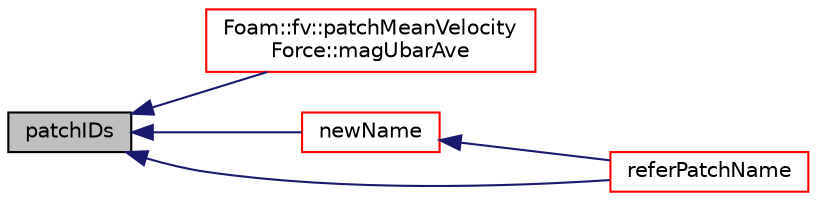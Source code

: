 digraph "patchIDs"
{
  bgcolor="transparent";
  edge [fontname="Helvetica",fontsize="10",labelfontname="Helvetica",labelfontsize="10"];
  node [fontname="Helvetica",fontsize="10",shape=record];
  rankdir="LR";
  Node1 [label="patchIDs",height=0.2,width=0.4,color="black", fillcolor="grey75", style="filled", fontcolor="black"];
  Node1 -> Node2 [dir="back",color="midnightblue",fontsize="10",style="solid",fontname="Helvetica"];
  Node2 [label="Foam::fv::patchMeanVelocity\lForce::magUbarAve",height=0.2,width=0.4,color="red",URL="$a01846.html#a0dc931ae9f011d80d04154c891d43f0e",tooltip="Calculate and return the magnitude of the mean velocity. "];
  Node1 -> Node3 [dir="back",color="midnightblue",fontsize="10",style="solid",fontname="Helvetica"];
  Node3 [label="newName",height=0.2,width=0.4,color="red",URL="$a02023.html#a314180300df1ed425f4d59cbd17c56a9",tooltip="Return the name of a processorCyclicPolyPatch. "];
  Node3 -> Node4 [dir="back",color="midnightblue",fontsize="10",style="solid",fontname="Helvetica"];
  Node4 [label="referPatchName",height=0.2,width=0.4,color="red",URL="$a02023.html#a1bad03dd9f0b2daae6fb6d9fe1531723",tooltip="Return name of originating cyclicPolyPatch patch. "];
  Node1 -> Node4 [dir="back",color="midnightblue",fontsize="10",style="solid",fontname="Helvetica"];
}
